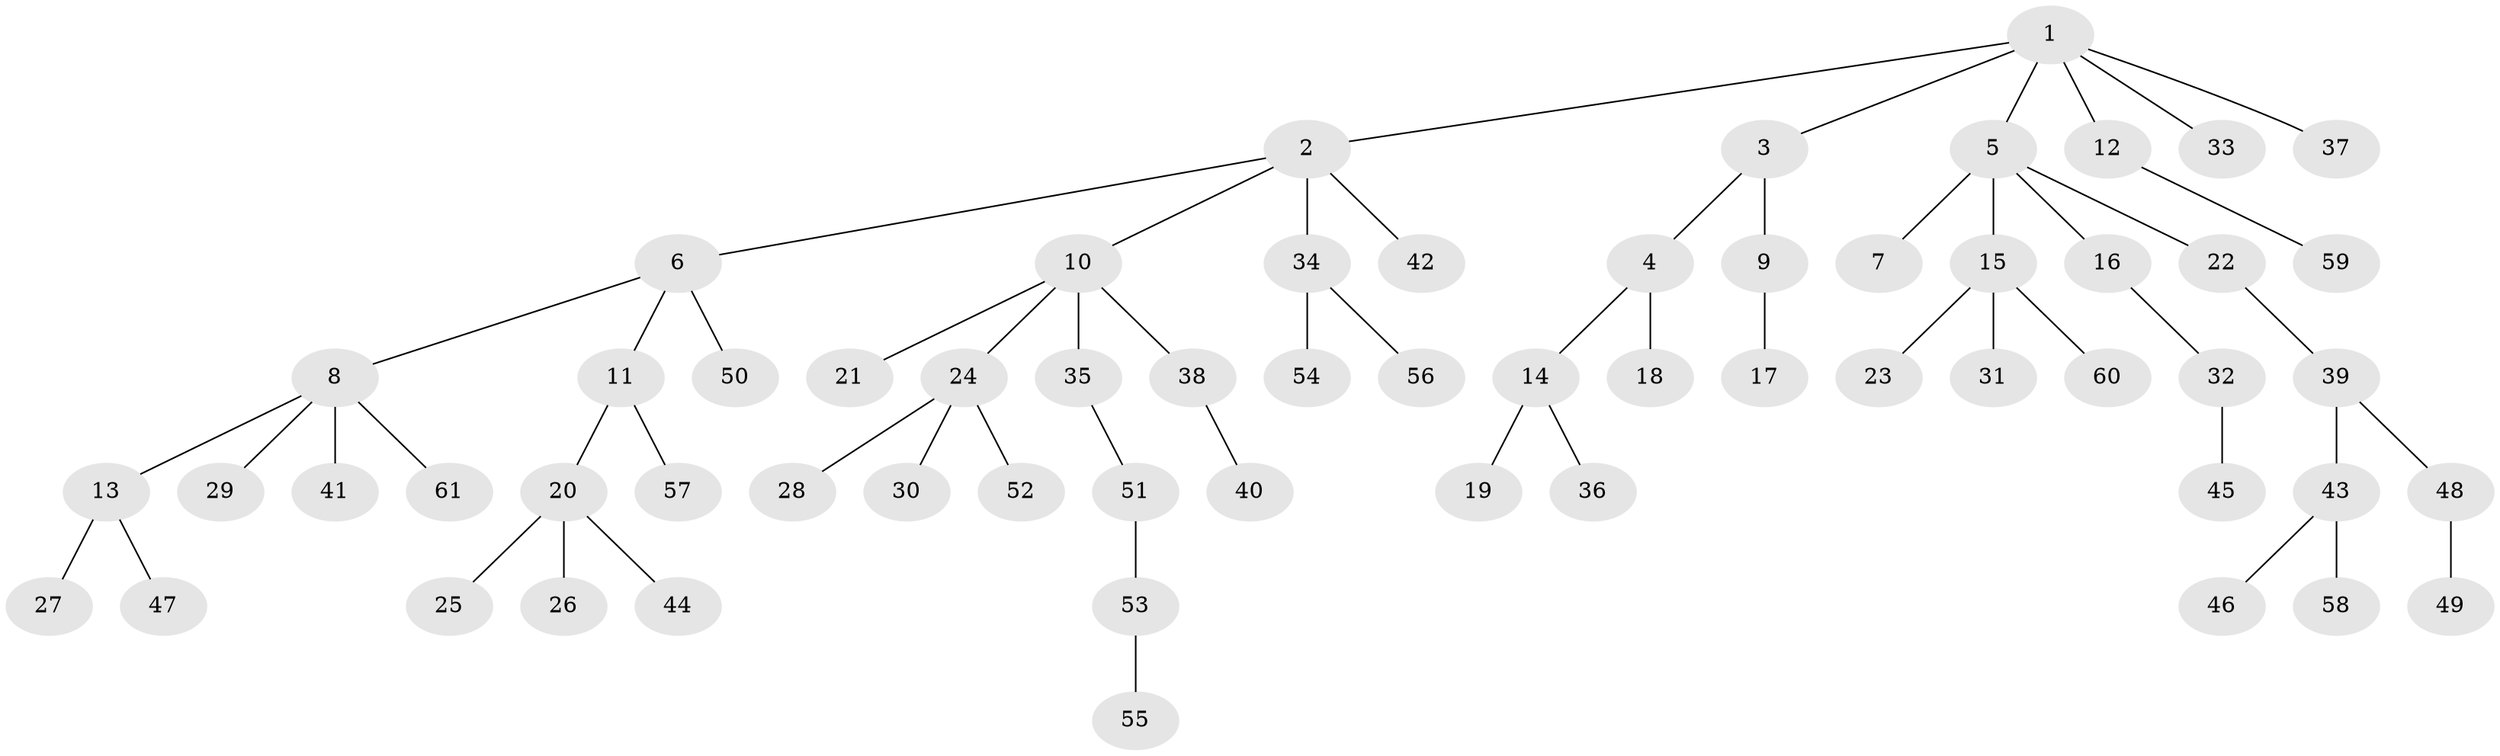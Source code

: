 // coarse degree distribution, {5: 0.05, 4: 0.1, 3: 0.125, 1: 0.525, 2: 0.2}
// Generated by graph-tools (version 1.1) at 2025/42/03/06/25 10:42:03]
// undirected, 61 vertices, 60 edges
graph export_dot {
graph [start="1"]
  node [color=gray90,style=filled];
  1;
  2;
  3;
  4;
  5;
  6;
  7;
  8;
  9;
  10;
  11;
  12;
  13;
  14;
  15;
  16;
  17;
  18;
  19;
  20;
  21;
  22;
  23;
  24;
  25;
  26;
  27;
  28;
  29;
  30;
  31;
  32;
  33;
  34;
  35;
  36;
  37;
  38;
  39;
  40;
  41;
  42;
  43;
  44;
  45;
  46;
  47;
  48;
  49;
  50;
  51;
  52;
  53;
  54;
  55;
  56;
  57;
  58;
  59;
  60;
  61;
  1 -- 2;
  1 -- 3;
  1 -- 5;
  1 -- 12;
  1 -- 33;
  1 -- 37;
  2 -- 6;
  2 -- 10;
  2 -- 34;
  2 -- 42;
  3 -- 4;
  3 -- 9;
  4 -- 14;
  4 -- 18;
  5 -- 7;
  5 -- 15;
  5 -- 16;
  5 -- 22;
  6 -- 8;
  6 -- 11;
  6 -- 50;
  8 -- 13;
  8 -- 29;
  8 -- 41;
  8 -- 61;
  9 -- 17;
  10 -- 21;
  10 -- 24;
  10 -- 35;
  10 -- 38;
  11 -- 20;
  11 -- 57;
  12 -- 59;
  13 -- 27;
  13 -- 47;
  14 -- 19;
  14 -- 36;
  15 -- 23;
  15 -- 31;
  15 -- 60;
  16 -- 32;
  20 -- 25;
  20 -- 26;
  20 -- 44;
  22 -- 39;
  24 -- 28;
  24 -- 30;
  24 -- 52;
  32 -- 45;
  34 -- 54;
  34 -- 56;
  35 -- 51;
  38 -- 40;
  39 -- 43;
  39 -- 48;
  43 -- 46;
  43 -- 58;
  48 -- 49;
  51 -- 53;
  53 -- 55;
}
